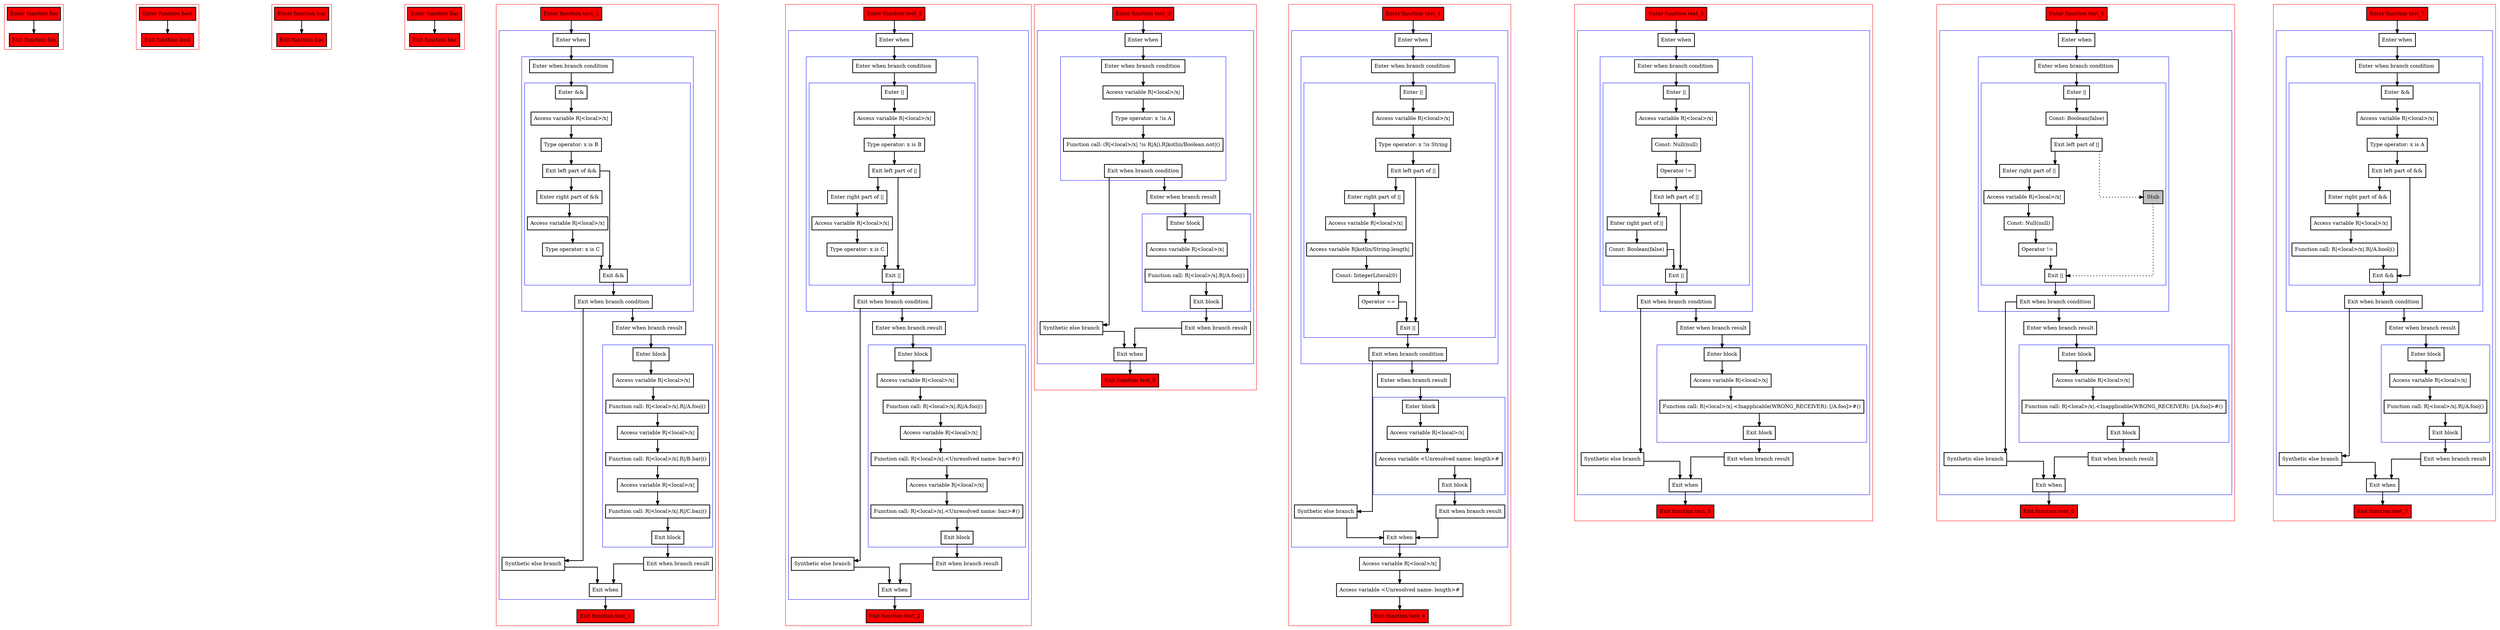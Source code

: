 digraph booleanOperators_kt {
  graph [splines=ortho nodesep=3]
  node [shape=box penwidth=2]
  edge [penwidth=2]

  subgraph cluster_0 {
    color=red
    0 [label="Enter function foo" style="filled" fillcolor=red];
    1 [label="Exit function foo" style="filled" fillcolor=red];
  }

  0 -> {1};

  subgraph cluster_1 {
    color=red
    2 [label="Enter function bool" style="filled" fillcolor=red];
    3 [label="Exit function bool" style="filled" fillcolor=red];
  }

  2 -> {3};

  subgraph cluster_2 {
    color=red
    4 [label="Enter function bar" style="filled" fillcolor=red];
    5 [label="Exit function bar" style="filled" fillcolor=red];
  }

  4 -> {5};

  subgraph cluster_3 {
    color=red
    6 [label="Enter function baz" style="filled" fillcolor=red];
    7 [label="Exit function baz" style="filled" fillcolor=red];
  }

  6 -> {7};

  subgraph cluster_4 {
    color=red
    8 [label="Enter function test_1" style="filled" fillcolor=red];
    subgraph cluster_5 {
      color=blue
      9 [label="Enter when"];
      subgraph cluster_6 {
        color=blue
        10 [label="Enter when branch condition "];
        subgraph cluster_7 {
          color=blue
          11 [label="Enter &&"];
          12 [label="Access variable R|<local>/x|"];
          13 [label="Type operator: x is B"];
          14 [label="Exit left part of &&"];
          15 [label="Enter right part of &&"];
          16 [label="Access variable R|<local>/x|"];
          17 [label="Type operator: x is C"];
          18 [label="Exit &&"];
        }
        19 [label="Exit when branch condition"];
      }
      20 [label="Synthetic else branch"];
      21 [label="Enter when branch result"];
      subgraph cluster_8 {
        color=blue
        22 [label="Enter block"];
        23 [label="Access variable R|<local>/x|"];
        24 [label="Function call: R|<local>/x|.R|/A.foo|()"];
        25 [label="Access variable R|<local>/x|"];
        26 [label="Function call: R|<local>/x|.R|/B.bar|()"];
        27 [label="Access variable R|<local>/x|"];
        28 [label="Function call: R|<local>/x|.R|/C.baz|()"];
        29 [label="Exit block"];
      }
      30 [label="Exit when branch result"];
      31 [label="Exit when"];
    }
    32 [label="Exit function test_1" style="filled" fillcolor=red];
  }

  8 -> {9};
  9 -> {10};
  10 -> {11};
  11 -> {12};
  12 -> {13};
  13 -> {14};
  14 -> {18 15};
  15 -> {16};
  16 -> {17};
  17 -> {18};
  18 -> {19};
  19 -> {21 20};
  20 -> {31};
  21 -> {22};
  22 -> {23};
  23 -> {24};
  24 -> {25};
  25 -> {26};
  26 -> {27};
  27 -> {28};
  28 -> {29};
  29 -> {30};
  30 -> {31};
  31 -> {32};

  subgraph cluster_9 {
    color=red
    33 [label="Enter function test_2" style="filled" fillcolor=red];
    subgraph cluster_10 {
      color=blue
      34 [label="Enter when"];
      subgraph cluster_11 {
        color=blue
        35 [label="Enter when branch condition "];
        subgraph cluster_12 {
          color=blue
          36 [label="Enter ||"];
          37 [label="Access variable R|<local>/x|"];
          38 [label="Type operator: x is B"];
          39 [label="Exit left part of ||"];
          40 [label="Enter right part of ||"];
          41 [label="Access variable R|<local>/x|"];
          42 [label="Type operator: x is C"];
          43 [label="Exit ||"];
        }
        44 [label="Exit when branch condition"];
      }
      45 [label="Synthetic else branch"];
      46 [label="Enter when branch result"];
      subgraph cluster_13 {
        color=blue
        47 [label="Enter block"];
        48 [label="Access variable R|<local>/x|"];
        49 [label="Function call: R|<local>/x|.R|/A.foo|()"];
        50 [label="Access variable R|<local>/x|"];
        51 [label="Function call: R|<local>/x|.<Unresolved name: bar>#()"];
        52 [label="Access variable R|<local>/x|"];
        53 [label="Function call: R|<local>/x|.<Unresolved name: baz>#()"];
        54 [label="Exit block"];
      }
      55 [label="Exit when branch result"];
      56 [label="Exit when"];
    }
    57 [label="Exit function test_2" style="filled" fillcolor=red];
  }

  33 -> {34};
  34 -> {35};
  35 -> {36};
  36 -> {37};
  37 -> {38};
  38 -> {39};
  39 -> {43 40};
  40 -> {41};
  41 -> {42};
  42 -> {43};
  43 -> {44};
  44 -> {46 45};
  45 -> {56};
  46 -> {47};
  47 -> {48};
  48 -> {49};
  49 -> {50};
  50 -> {51};
  51 -> {52};
  52 -> {53};
  53 -> {54};
  54 -> {55};
  55 -> {56};
  56 -> {57};

  subgraph cluster_14 {
    color=red
    58 [label="Enter function test_3" style="filled" fillcolor=red];
    subgraph cluster_15 {
      color=blue
      59 [label="Enter when"];
      subgraph cluster_16 {
        color=blue
        60 [label="Enter when branch condition "];
        61 [label="Access variable R|<local>/x|"];
        62 [label="Type operator: x !is A"];
        63 [label="Function call: (R|<local>/x| !is R|A|).R|kotlin/Boolean.not|()"];
        64 [label="Exit when branch condition"];
      }
      65 [label="Synthetic else branch"];
      66 [label="Enter when branch result"];
      subgraph cluster_17 {
        color=blue
        67 [label="Enter block"];
        68 [label="Access variable R|<local>/x|"];
        69 [label="Function call: R|<local>/x|.R|/A.foo|()"];
        70 [label="Exit block"];
      }
      71 [label="Exit when branch result"];
      72 [label="Exit when"];
    }
    73 [label="Exit function test_3" style="filled" fillcolor=red];
  }

  58 -> {59};
  59 -> {60};
  60 -> {61};
  61 -> {62};
  62 -> {63};
  63 -> {64};
  64 -> {66 65};
  65 -> {72};
  66 -> {67};
  67 -> {68};
  68 -> {69};
  69 -> {70};
  70 -> {71};
  71 -> {72};
  72 -> {73};

  subgraph cluster_18 {
    color=red
    74 [label="Enter function test_4" style="filled" fillcolor=red];
    subgraph cluster_19 {
      color=blue
      75 [label="Enter when"];
      subgraph cluster_20 {
        color=blue
        76 [label="Enter when branch condition "];
        subgraph cluster_21 {
          color=blue
          77 [label="Enter ||"];
          78 [label="Access variable R|<local>/x|"];
          79 [label="Type operator: x !is String"];
          80 [label="Exit left part of ||"];
          81 [label="Enter right part of ||"];
          82 [label="Access variable R|<local>/x|"];
          83 [label="Access variable R|kotlin/String.length|"];
          84 [label="Const: IntegerLiteral(0)"];
          85 [label="Operator =="];
          86 [label="Exit ||"];
        }
        87 [label="Exit when branch condition"];
      }
      88 [label="Synthetic else branch"];
      89 [label="Enter when branch result"];
      subgraph cluster_22 {
        color=blue
        90 [label="Enter block"];
        91 [label="Access variable R|<local>/x|"];
        92 [label="Access variable <Unresolved name: length>#"];
        93 [label="Exit block"];
      }
      94 [label="Exit when branch result"];
      95 [label="Exit when"];
    }
    96 [label="Access variable R|<local>/x|"];
    97 [label="Access variable <Unresolved name: length>#"];
    98 [label="Exit function test_4" style="filled" fillcolor=red];
  }

  74 -> {75};
  75 -> {76};
  76 -> {77};
  77 -> {78};
  78 -> {79};
  79 -> {80};
  80 -> {86 81};
  81 -> {82};
  82 -> {83};
  83 -> {84};
  84 -> {85};
  85 -> {86};
  86 -> {87};
  87 -> {89 88};
  88 -> {95};
  89 -> {90};
  90 -> {91};
  91 -> {92};
  92 -> {93};
  93 -> {94};
  94 -> {95};
  95 -> {96};
  96 -> {97};
  97 -> {98};

  subgraph cluster_23 {
    color=red
    99 [label="Enter function test_5" style="filled" fillcolor=red];
    subgraph cluster_24 {
      color=blue
      100 [label="Enter when"];
      subgraph cluster_25 {
        color=blue
        101 [label="Enter when branch condition "];
        subgraph cluster_26 {
          color=blue
          102 [label="Enter ||"];
          103 [label="Access variable R|<local>/x|"];
          104 [label="Const: Null(null)"];
          105 [label="Operator !="];
          106 [label="Exit left part of ||"];
          107 [label="Enter right part of ||"];
          108 [label="Const: Boolean(false)"];
          109 [label="Exit ||"];
        }
        110 [label="Exit when branch condition"];
      }
      111 [label="Synthetic else branch"];
      112 [label="Enter when branch result"];
      subgraph cluster_27 {
        color=blue
        113 [label="Enter block"];
        114 [label="Access variable R|<local>/x|"];
        115 [label="Function call: R|<local>/x|.<Inapplicable(WRONG_RECEIVER): [/A.foo]>#()"];
        116 [label="Exit block"];
      }
      117 [label="Exit when branch result"];
      118 [label="Exit when"];
    }
    119 [label="Exit function test_5" style="filled" fillcolor=red];
  }

  99 -> {100};
  100 -> {101};
  101 -> {102};
  102 -> {103};
  103 -> {104};
  104 -> {105};
  105 -> {106};
  106 -> {109 107};
  107 -> {108};
  108 -> {109};
  109 -> {110};
  110 -> {112 111};
  111 -> {118};
  112 -> {113};
  113 -> {114};
  114 -> {115};
  115 -> {116};
  116 -> {117};
  117 -> {118};
  118 -> {119};

  subgraph cluster_28 {
    color=red
    120 [label="Enter function test_6" style="filled" fillcolor=red];
    subgraph cluster_29 {
      color=blue
      121 [label="Enter when"];
      subgraph cluster_30 {
        color=blue
        122 [label="Enter when branch condition "];
        subgraph cluster_31 {
          color=blue
          123 [label="Enter ||"];
          124 [label="Const: Boolean(false)"];
          125 [label="Exit left part of ||"];
          126 [label="Enter right part of ||"];
          127 [label="Access variable R|<local>/x|"];
          128 [label="Const: Null(null)"];
          129 [label="Operator !="];
          130 [label="Stub" style="filled" fillcolor=gray];
          131 [label="Exit ||"];
        }
        132 [label="Exit when branch condition"];
      }
      133 [label="Synthetic else branch"];
      134 [label="Enter when branch result"];
      subgraph cluster_32 {
        color=blue
        135 [label="Enter block"];
        136 [label="Access variable R|<local>/x|"];
        137 [label="Function call: R|<local>/x|.<Inapplicable(WRONG_RECEIVER): [/A.foo]>#()"];
        138 [label="Exit block"];
      }
      139 [label="Exit when branch result"];
      140 [label="Exit when"];
    }
    141 [label="Exit function test_6" style="filled" fillcolor=red];
  }

  120 -> {121};
  121 -> {122};
  122 -> {123};
  123 -> {124};
  124 -> {125};
  125 -> {126};
  125 -> {130} [style=dotted];
  126 -> {127};
  127 -> {128};
  128 -> {129};
  129 -> {131};
  130 -> {131} [style=dotted];
  131 -> {132};
  132 -> {134 133};
  133 -> {140};
  134 -> {135};
  135 -> {136};
  136 -> {137};
  137 -> {138};
  138 -> {139};
  139 -> {140};
  140 -> {141};

  subgraph cluster_33 {
    color=red
    142 [label="Enter function test_7" style="filled" fillcolor=red];
    subgraph cluster_34 {
      color=blue
      143 [label="Enter when"];
      subgraph cluster_35 {
        color=blue
        144 [label="Enter when branch condition "];
        subgraph cluster_36 {
          color=blue
          145 [label="Enter &&"];
          146 [label="Access variable R|<local>/x|"];
          147 [label="Type operator: x is A"];
          148 [label="Exit left part of &&"];
          149 [label="Enter right part of &&"];
          150 [label="Access variable R|<local>/x|"];
          151 [label="Function call: R|<local>/x|.R|/A.bool|()"];
          152 [label="Exit &&"];
        }
        153 [label="Exit when branch condition"];
      }
      154 [label="Synthetic else branch"];
      155 [label="Enter when branch result"];
      subgraph cluster_37 {
        color=blue
        156 [label="Enter block"];
        157 [label="Access variable R|<local>/x|"];
        158 [label="Function call: R|<local>/x|.R|/A.foo|()"];
        159 [label="Exit block"];
      }
      160 [label="Exit when branch result"];
      161 [label="Exit when"];
    }
    162 [label="Exit function test_7" style="filled" fillcolor=red];
  }

  142 -> {143};
  143 -> {144};
  144 -> {145};
  145 -> {146};
  146 -> {147};
  147 -> {148};
  148 -> {152 149};
  149 -> {150};
  150 -> {151};
  151 -> {152};
  152 -> {153};
  153 -> {155 154};
  154 -> {161};
  155 -> {156};
  156 -> {157};
  157 -> {158};
  158 -> {159};
  159 -> {160};
  160 -> {161};
  161 -> {162};

}

